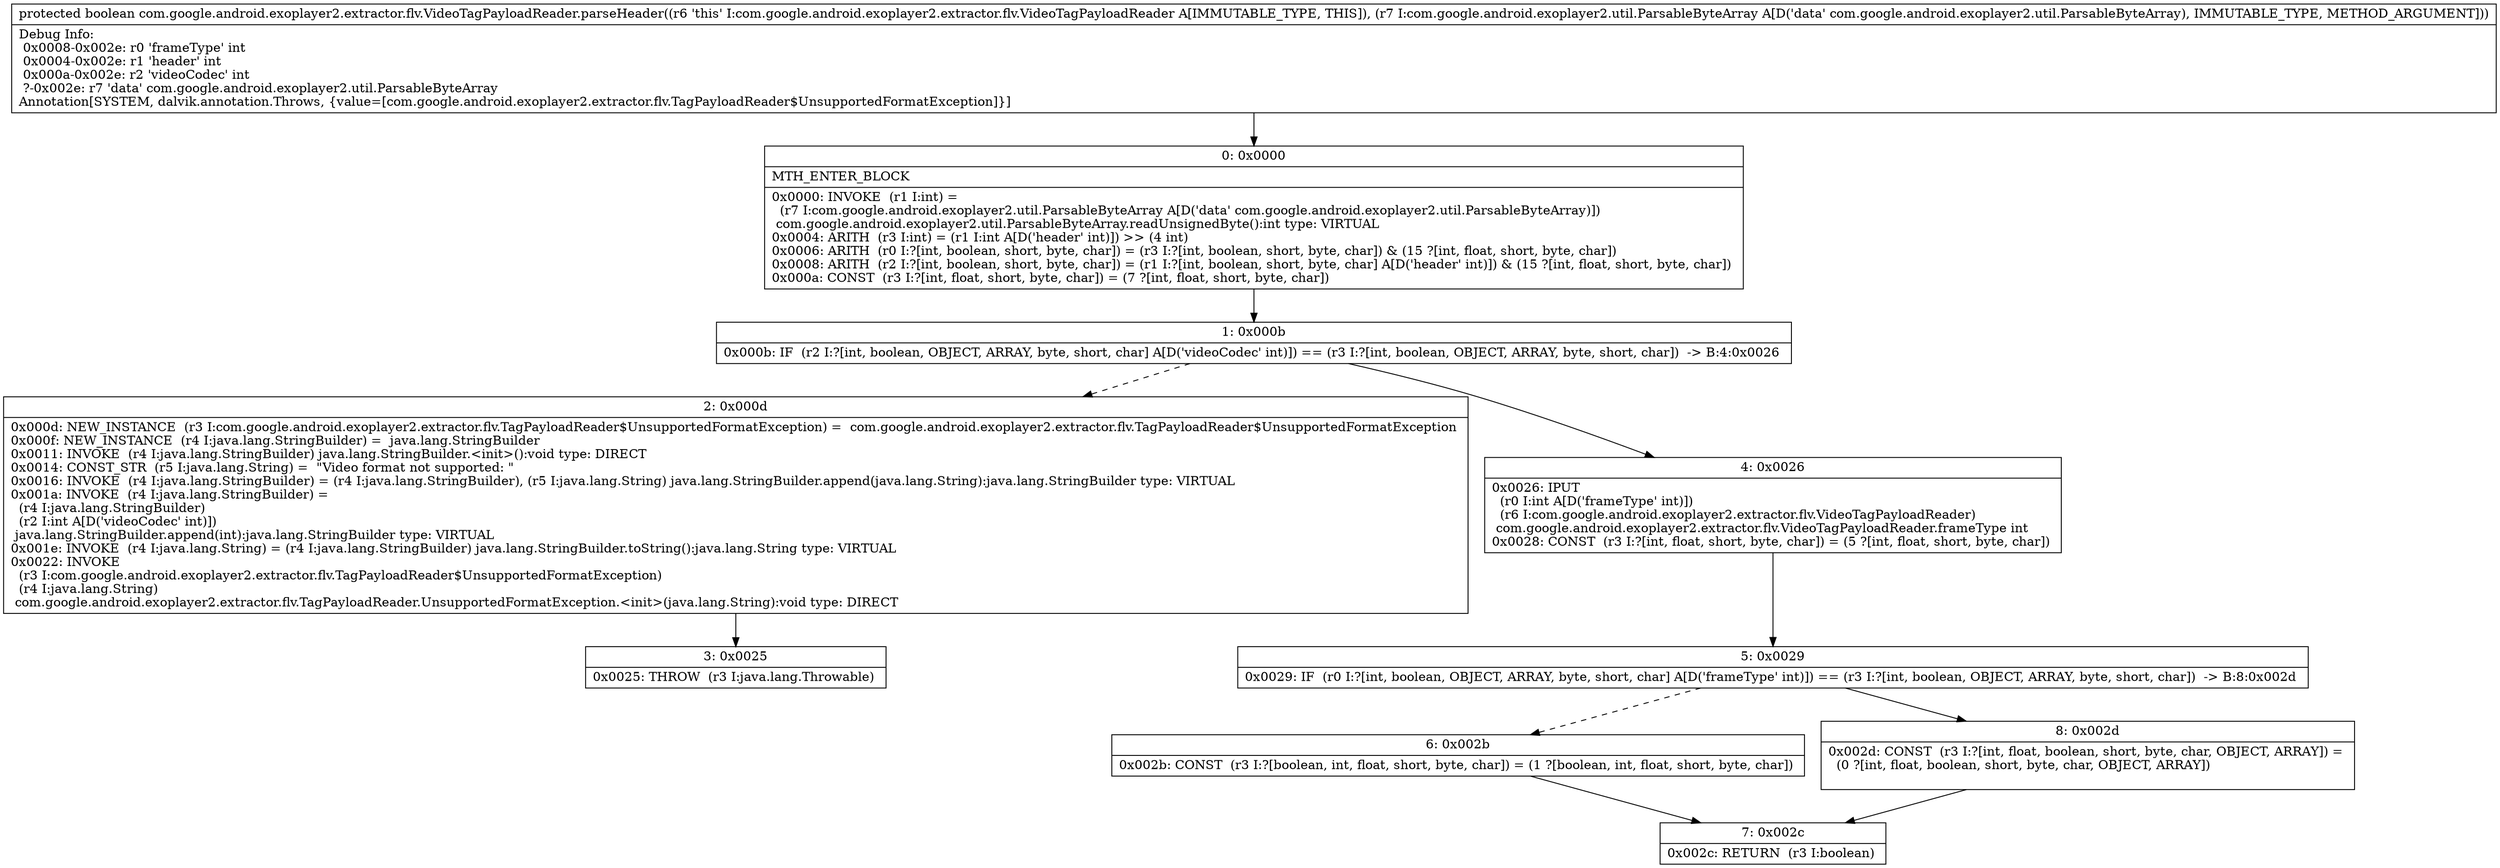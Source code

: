digraph "CFG forcom.google.android.exoplayer2.extractor.flv.VideoTagPayloadReader.parseHeader(Lcom\/google\/android\/exoplayer2\/util\/ParsableByteArray;)Z" {
Node_0 [shape=record,label="{0\:\ 0x0000|MTH_ENTER_BLOCK\l|0x0000: INVOKE  (r1 I:int) = \l  (r7 I:com.google.android.exoplayer2.util.ParsableByteArray A[D('data' com.google.android.exoplayer2.util.ParsableByteArray)])\l com.google.android.exoplayer2.util.ParsableByteArray.readUnsignedByte():int type: VIRTUAL \l0x0004: ARITH  (r3 I:int) = (r1 I:int A[D('header' int)]) \>\> (4 int) \l0x0006: ARITH  (r0 I:?[int, boolean, short, byte, char]) = (r3 I:?[int, boolean, short, byte, char]) & (15 ?[int, float, short, byte, char]) \l0x0008: ARITH  (r2 I:?[int, boolean, short, byte, char]) = (r1 I:?[int, boolean, short, byte, char] A[D('header' int)]) & (15 ?[int, float, short, byte, char]) \l0x000a: CONST  (r3 I:?[int, float, short, byte, char]) = (7 ?[int, float, short, byte, char]) \l}"];
Node_1 [shape=record,label="{1\:\ 0x000b|0x000b: IF  (r2 I:?[int, boolean, OBJECT, ARRAY, byte, short, char] A[D('videoCodec' int)]) == (r3 I:?[int, boolean, OBJECT, ARRAY, byte, short, char])  \-\> B:4:0x0026 \l}"];
Node_2 [shape=record,label="{2\:\ 0x000d|0x000d: NEW_INSTANCE  (r3 I:com.google.android.exoplayer2.extractor.flv.TagPayloadReader$UnsupportedFormatException) =  com.google.android.exoplayer2.extractor.flv.TagPayloadReader$UnsupportedFormatException \l0x000f: NEW_INSTANCE  (r4 I:java.lang.StringBuilder) =  java.lang.StringBuilder \l0x0011: INVOKE  (r4 I:java.lang.StringBuilder) java.lang.StringBuilder.\<init\>():void type: DIRECT \l0x0014: CONST_STR  (r5 I:java.lang.String) =  \"Video format not supported: \" \l0x0016: INVOKE  (r4 I:java.lang.StringBuilder) = (r4 I:java.lang.StringBuilder), (r5 I:java.lang.String) java.lang.StringBuilder.append(java.lang.String):java.lang.StringBuilder type: VIRTUAL \l0x001a: INVOKE  (r4 I:java.lang.StringBuilder) = \l  (r4 I:java.lang.StringBuilder)\l  (r2 I:int A[D('videoCodec' int)])\l java.lang.StringBuilder.append(int):java.lang.StringBuilder type: VIRTUAL \l0x001e: INVOKE  (r4 I:java.lang.String) = (r4 I:java.lang.StringBuilder) java.lang.StringBuilder.toString():java.lang.String type: VIRTUAL \l0x0022: INVOKE  \l  (r3 I:com.google.android.exoplayer2.extractor.flv.TagPayloadReader$UnsupportedFormatException)\l  (r4 I:java.lang.String)\l com.google.android.exoplayer2.extractor.flv.TagPayloadReader.UnsupportedFormatException.\<init\>(java.lang.String):void type: DIRECT \l}"];
Node_3 [shape=record,label="{3\:\ 0x0025|0x0025: THROW  (r3 I:java.lang.Throwable) \l}"];
Node_4 [shape=record,label="{4\:\ 0x0026|0x0026: IPUT  \l  (r0 I:int A[D('frameType' int)])\l  (r6 I:com.google.android.exoplayer2.extractor.flv.VideoTagPayloadReader)\l com.google.android.exoplayer2.extractor.flv.VideoTagPayloadReader.frameType int \l0x0028: CONST  (r3 I:?[int, float, short, byte, char]) = (5 ?[int, float, short, byte, char]) \l}"];
Node_5 [shape=record,label="{5\:\ 0x0029|0x0029: IF  (r0 I:?[int, boolean, OBJECT, ARRAY, byte, short, char] A[D('frameType' int)]) == (r3 I:?[int, boolean, OBJECT, ARRAY, byte, short, char])  \-\> B:8:0x002d \l}"];
Node_6 [shape=record,label="{6\:\ 0x002b|0x002b: CONST  (r3 I:?[boolean, int, float, short, byte, char]) = (1 ?[boolean, int, float, short, byte, char]) \l}"];
Node_7 [shape=record,label="{7\:\ 0x002c|0x002c: RETURN  (r3 I:boolean) \l}"];
Node_8 [shape=record,label="{8\:\ 0x002d|0x002d: CONST  (r3 I:?[int, float, boolean, short, byte, char, OBJECT, ARRAY]) = \l  (0 ?[int, float, boolean, short, byte, char, OBJECT, ARRAY])\l \l}"];
MethodNode[shape=record,label="{protected boolean com.google.android.exoplayer2.extractor.flv.VideoTagPayloadReader.parseHeader((r6 'this' I:com.google.android.exoplayer2.extractor.flv.VideoTagPayloadReader A[IMMUTABLE_TYPE, THIS]), (r7 I:com.google.android.exoplayer2.util.ParsableByteArray A[D('data' com.google.android.exoplayer2.util.ParsableByteArray), IMMUTABLE_TYPE, METHOD_ARGUMENT]))  | Debug Info:\l  0x0008\-0x002e: r0 'frameType' int\l  0x0004\-0x002e: r1 'header' int\l  0x000a\-0x002e: r2 'videoCodec' int\l  ?\-0x002e: r7 'data' com.google.android.exoplayer2.util.ParsableByteArray\lAnnotation[SYSTEM, dalvik.annotation.Throws, \{value=[com.google.android.exoplayer2.extractor.flv.TagPayloadReader$UnsupportedFormatException]\}]\l}"];
MethodNode -> Node_0;
Node_0 -> Node_1;
Node_1 -> Node_2[style=dashed];
Node_1 -> Node_4;
Node_2 -> Node_3;
Node_4 -> Node_5;
Node_5 -> Node_6[style=dashed];
Node_5 -> Node_8;
Node_6 -> Node_7;
Node_8 -> Node_7;
}

